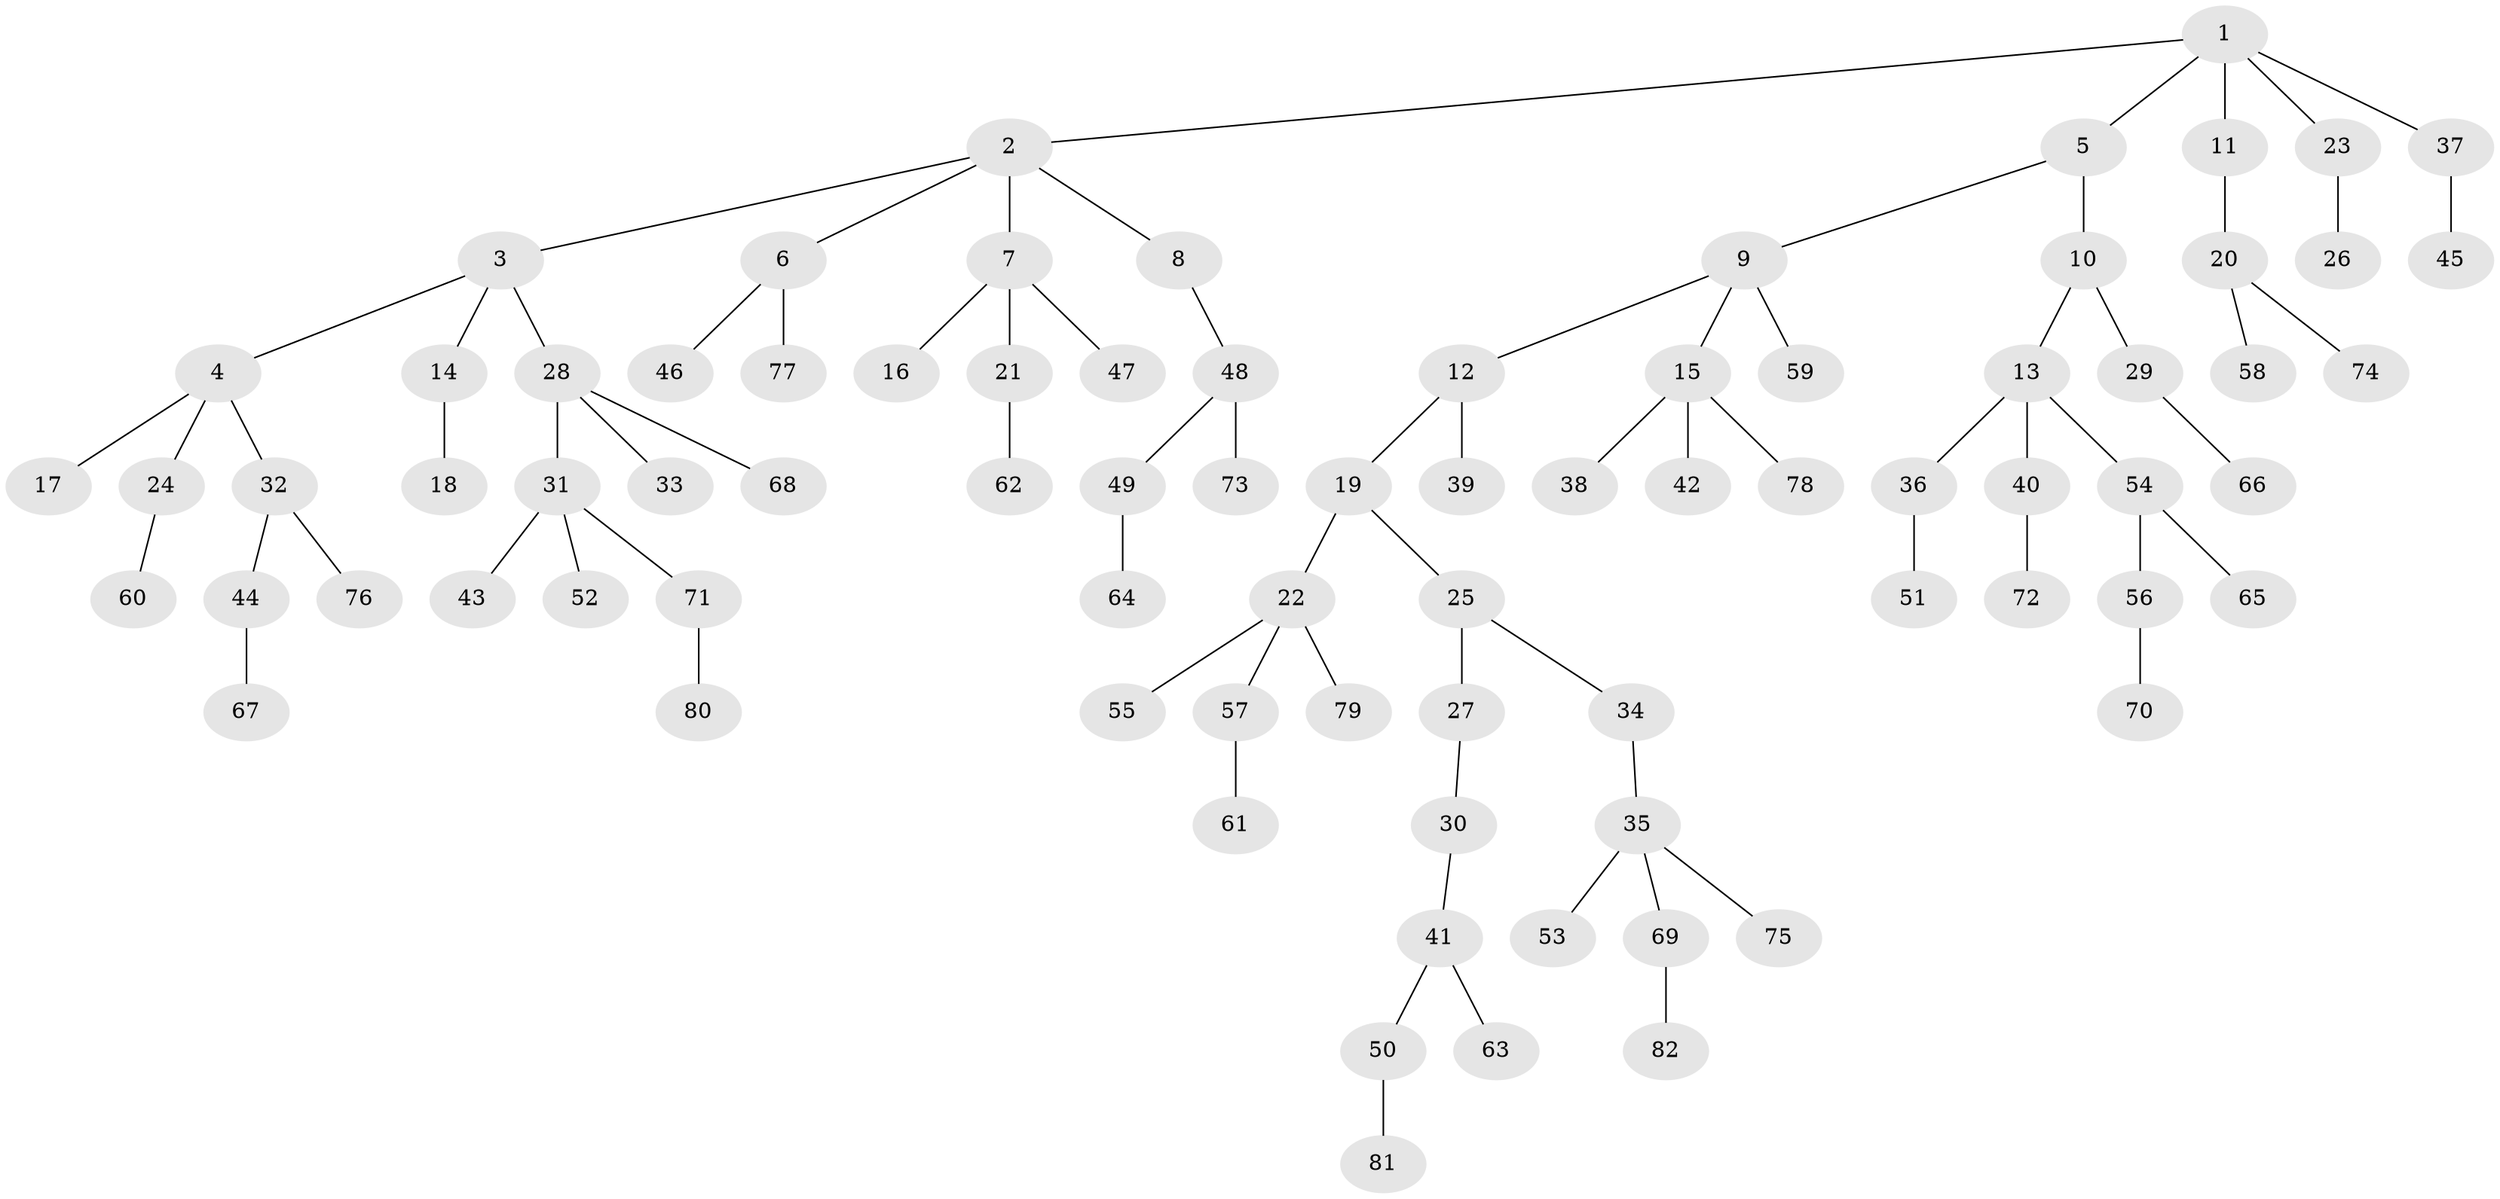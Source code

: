 // original degree distribution, {6: 0.014705882352941176, 1: 0.5294117647058824, 5: 0.058823529411764705, 4: 0.08823529411764706, 3: 0.10294117647058823, 2: 0.20588235294117646}
// Generated by graph-tools (version 1.1) at 2025/51/03/04/25 22:51:32]
// undirected, 82 vertices, 81 edges
graph export_dot {
  node [color=gray90,style=filled];
  1;
  2;
  3;
  4;
  5;
  6;
  7;
  8;
  9;
  10;
  11;
  12;
  13;
  14;
  15;
  16;
  17;
  18;
  19;
  20;
  21;
  22;
  23;
  24;
  25;
  26;
  27;
  28;
  29;
  30;
  31;
  32;
  33;
  34;
  35;
  36;
  37;
  38;
  39;
  40;
  41;
  42;
  43;
  44;
  45;
  46;
  47;
  48;
  49;
  50;
  51;
  52;
  53;
  54;
  55;
  56;
  57;
  58;
  59;
  60;
  61;
  62;
  63;
  64;
  65;
  66;
  67;
  68;
  69;
  70;
  71;
  72;
  73;
  74;
  75;
  76;
  77;
  78;
  79;
  80;
  81;
  82;
  1 -- 2 [weight=1.0];
  1 -- 5 [weight=1.0];
  1 -- 11 [weight=1.0];
  1 -- 23 [weight=1.0];
  1 -- 37 [weight=1.0];
  2 -- 3 [weight=1.0];
  2 -- 6 [weight=1.0];
  2 -- 7 [weight=1.0];
  2 -- 8 [weight=1.0];
  3 -- 4 [weight=1.0];
  3 -- 14 [weight=1.0];
  3 -- 28 [weight=1.0];
  4 -- 17 [weight=1.0];
  4 -- 24 [weight=1.0];
  4 -- 32 [weight=1.0];
  5 -- 9 [weight=1.0];
  5 -- 10 [weight=1.0];
  6 -- 46 [weight=1.0];
  6 -- 77 [weight=1.0];
  7 -- 16 [weight=1.0];
  7 -- 21 [weight=1.0];
  7 -- 47 [weight=1.0];
  8 -- 48 [weight=1.0];
  9 -- 12 [weight=1.0];
  9 -- 15 [weight=1.0];
  9 -- 59 [weight=1.0];
  10 -- 13 [weight=1.0];
  10 -- 29 [weight=1.0];
  11 -- 20 [weight=1.0];
  12 -- 19 [weight=1.0];
  12 -- 39 [weight=1.0];
  13 -- 36 [weight=1.0];
  13 -- 40 [weight=1.0];
  13 -- 54 [weight=1.0];
  14 -- 18 [weight=1.0];
  15 -- 38 [weight=1.0];
  15 -- 42 [weight=1.0];
  15 -- 78 [weight=1.0];
  19 -- 22 [weight=1.0];
  19 -- 25 [weight=1.0];
  20 -- 58 [weight=1.0];
  20 -- 74 [weight=1.0];
  21 -- 62 [weight=1.0];
  22 -- 55 [weight=1.0];
  22 -- 57 [weight=1.0];
  22 -- 79 [weight=1.0];
  23 -- 26 [weight=2.0];
  24 -- 60 [weight=1.0];
  25 -- 27 [weight=1.0];
  25 -- 34 [weight=1.0];
  27 -- 30 [weight=1.0];
  28 -- 31 [weight=1.0];
  28 -- 33 [weight=1.0];
  28 -- 68 [weight=1.0];
  29 -- 66 [weight=2.0];
  30 -- 41 [weight=1.0];
  31 -- 43 [weight=1.0];
  31 -- 52 [weight=1.0];
  31 -- 71 [weight=1.0];
  32 -- 44 [weight=1.0];
  32 -- 76 [weight=1.0];
  34 -- 35 [weight=1.0];
  35 -- 53 [weight=1.0];
  35 -- 69 [weight=1.0];
  35 -- 75 [weight=1.0];
  36 -- 51 [weight=1.0];
  37 -- 45 [weight=2.0];
  40 -- 72 [weight=1.0];
  41 -- 50 [weight=1.0];
  41 -- 63 [weight=1.0];
  44 -- 67 [weight=1.0];
  48 -- 49 [weight=1.0];
  48 -- 73 [weight=1.0];
  49 -- 64 [weight=1.0];
  50 -- 81 [weight=1.0];
  54 -- 56 [weight=1.0];
  54 -- 65 [weight=2.0];
  56 -- 70 [weight=1.0];
  57 -- 61 [weight=1.0];
  69 -- 82 [weight=1.0];
  71 -- 80 [weight=1.0];
}
